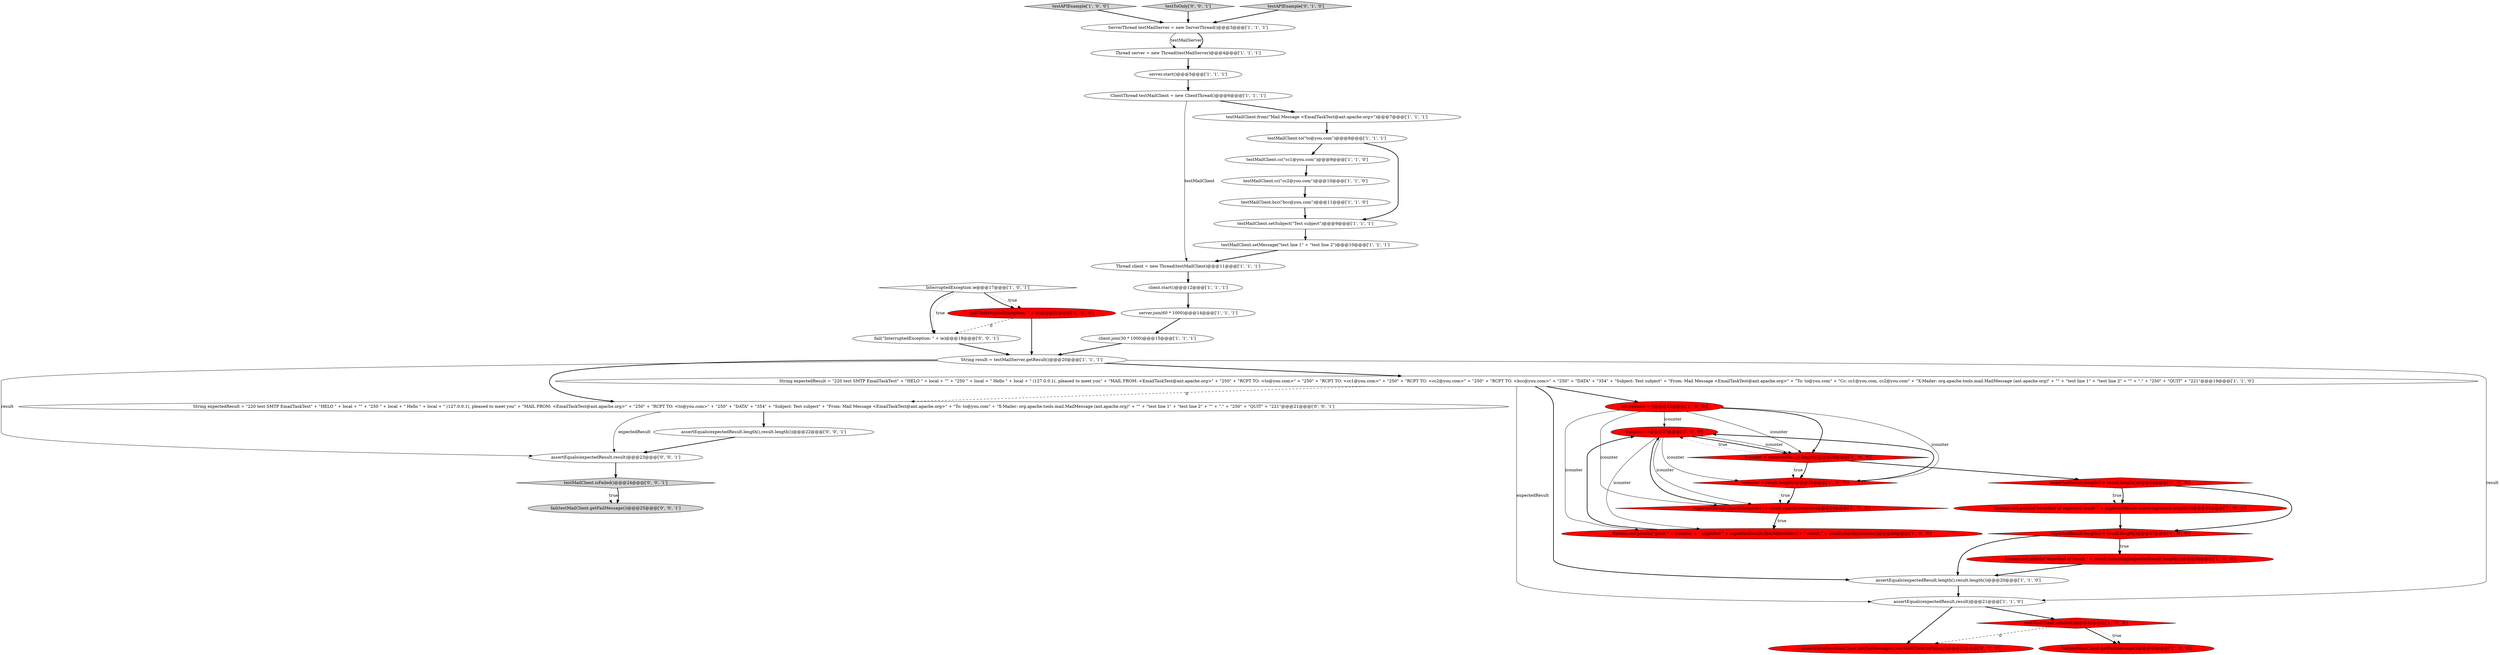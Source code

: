 digraph {
24 [style = filled, label = "testMailClient.bcc(\"bcc@you.com\")@@@11@@@['1', '1', '0']", fillcolor = white, shape = ellipse image = "AAA0AAABBB1BBB"];
22 [style = filled, label = "server.join(60 * 1000)@@@14@@@['1', '1', '1']", fillcolor = white, shape = ellipse image = "AAA0AAABBB1BBB"];
42 [style = filled, label = "String expectedResult = \"220 test SMTP EmailTaskTest\" + \"HELO \" + local + \"\" + \"250 \" + local + \" Hello \" + local + \" (127.0.0.1(, pleased to meet you\" + \"MAIL FROM: <EmailTaskTest@ant.apache.org>\" + \"250\" + \"RCPT TO: <to@you.com>\" + \"250\" + \"DATA\" + \"354\" + \"Subject: Test subject\" + \"From: Mail Message <EmailTaskTest@ant.apache.org>\" + \"To: to@you.com\" + \"X-Mailer: org.apache.tools.mail.MailMessage (ant.apache.org)\" + \"\" + \"test line 1\" + \"test line 2\" + \"\" + \".\" + \"250\" + \"QUIT\" + \"221\"@@@21@@@['0', '0', '1']", fillcolor = white, shape = ellipse image = "AAA0AAABBB3BBB"];
36 [style = filled, label = "assertEquals(expectedResult,result)@@@23@@@['0', '0', '1']", fillcolor = white, shape = ellipse image = "AAA0AAABBB3BBB"];
20 [style = filled, label = "ClientThread testMailClient = new ClientThread()@@@6@@@['1', '1', '1']", fillcolor = white, shape = ellipse image = "AAA0AAABBB1BBB"];
35 [style = filled, label = "assertFalse(testMailClient.getFailMessage(),testMailClient.isFailed())@@@22@@@['0', '1', '0']", fillcolor = red, shape = ellipse image = "AAA1AAABBB2BBB"];
38 [style = filled, label = "testMailClient.isFailed()@@@24@@@['0', '0', '1']", fillcolor = lightgray, shape = diamond image = "AAA0AAABBB3BBB"];
17 [style = filled, label = "icounter++@@@27@@@['1', '0', '0']", fillcolor = red, shape = ellipse image = "AAA1AAABBB1BBB"];
3 [style = filled, label = "client.start()@@@12@@@['1', '1', '1']", fillcolor = white, shape = ellipse image = "AAA0AAABBB1BBB"];
21 [style = filled, label = "ServerThread testMailServer = new ServerThread()@@@3@@@['1', '1', '1']", fillcolor = white, shape = ellipse image = "AAA0AAABBB1BBB"];
2 [style = filled, label = "int icounter = 0@@@25@@@['1', '0', '0']", fillcolor = red, shape = ellipse image = "AAA1AAABBB1BBB"];
40 [style = filled, label = "fail(\"InterruptedException: \" + ie)@@@18@@@['0', '0', '1']", fillcolor = white, shape = ellipse image = "AAA0AAABBB3BBB"];
8 [style = filled, label = "testAPIExample['1', '0', '0']", fillcolor = lightgray, shape = diamond image = "AAA0AAABBB1BBB"];
11 [style = filled, label = "assertEquals(expectedResult.length(),result.length())@@@20@@@['1', '1', '0']", fillcolor = white, shape = ellipse image = "AAA0AAABBB1BBB"];
37 [style = filled, label = "fail(testMailClient.getFailMessage())@@@25@@@['0', '0', '1']", fillcolor = lightgray, shape = ellipse image = "AAA0AAABBB3BBB"];
33 [style = filled, label = "fail(\"InterruptedException: \" + ie)@@@21@@@['1', '0', '0']", fillcolor = red, shape = ellipse image = "AAA1AAABBB1BBB"];
4 [style = filled, label = "Thread client = new Thread(testMailClient)@@@11@@@['1', '1', '1']", fillcolor = white, shape = ellipse image = "AAA0AAABBB1BBB"];
29 [style = filled, label = "testMailClient.isFailed()@@@42@@@['1', '0', '0']", fillcolor = red, shape = diamond image = "AAA1AAABBB1BBB"];
13 [style = filled, label = "testMailClient.from(\"Mail Message <EmailTaskTest@ant.apache.org>\")@@@7@@@['1', '1', '1']", fillcolor = white, shape = ellipse image = "AAA0AAABBB1BBB"];
10 [style = filled, label = "icounter < expectedResult.length()@@@26@@@['1', '0', '0']", fillcolor = red, shape = diamond image = "AAA1AAABBB1BBB"];
19 [style = filled, label = "fail(testMailClient.getFailMessage())@@@43@@@['1', '0', '0']", fillcolor = red, shape = ellipse image = "AAA1AAABBB1BBB"];
12 [style = filled, label = "testMailClient.cc(\"cc2@you.com\")@@@10@@@['1', '1', '0']", fillcolor = white, shape = ellipse image = "AAA0AAABBB1BBB"];
15 [style = filled, label = "assertEquals(expectedResult,result)@@@21@@@['1', '1', '0']", fillcolor = white, shape = ellipse image = "AAA0AAABBB1BBB"];
1 [style = filled, label = "expectedResult.length() > result.length()@@@34@@@['1', '0', '0']", fillcolor = red, shape = diamond image = "AAA1AAABBB1BBB"];
7 [style = filled, label = "String expectedResult = \"220 test SMTP EmailTaskTest\" + \"HELO \" + local + \"\" + \"250 \" + local + \" Hello \" + local + \" (127.0.0.1(, pleased to meet you\" + \"MAIL FROM: <EmailTaskTest@ant.apache.org>\" + \"250\" + \"RCPT TO: <to@you.com>\" + \"250\" + \"RCPT TO: <cc1@you.com>\" + \"250\" + \"RCPT TO: <cc2@you.com>\" + \"250\" + \"RCPT TO: <bcc@you.com>\" + \"250\" + \"DATA\" + \"354\" + \"Subject: Test subject\" + \"From: Mail Message <EmailTaskTest@ant.apache.org>\" + \"To: to@you.com\" + \"Cc: cc1@you.com, cc2@you.com\" + \"X-Mailer: org.apache.tools.mail.MailMessage (ant.apache.org)\" + \"\" + \"test line 1\" + \"test line 2\" + \"\" + \".\" + \"250\" + \"QUIT\" + \"221\"@@@19@@@['1', '1', '0']", fillcolor = white, shape = ellipse image = "AAA0AAABBB1BBB"];
23 [style = filled, label = "expectedResult.length() < result.length()@@@37@@@['1', '0', '0']", fillcolor = red, shape = diamond image = "AAA1AAABBB1BBB"];
39 [style = filled, label = "assertEquals(expectedResult.length(),result.length())@@@22@@@['0', '0', '1']", fillcolor = white, shape = ellipse image = "AAA0AAABBB3BBB"];
41 [style = filled, label = "testToOnly['0', '0', '1']", fillcolor = lightgray, shape = diamond image = "AAA0AAABBB3BBB"];
28 [style = filled, label = "icounter < result.length()@@@28@@@['1', '0', '0']", fillcolor = red, shape = diamond image = "AAA1AAABBB1BBB"];
31 [style = filled, label = "client.join(30 * 1000)@@@15@@@['1', '1', '1']", fillcolor = white, shape = ellipse image = "AAA0AAABBB1BBB"];
0 [style = filled, label = "InterruptedException ie@@@17@@@['1', '0', '1']", fillcolor = white, shape = diamond image = "AAA0AAABBB1BBB"];
26 [style = filled, label = "System.out.println(\"excedent of result \" + result.substring(expectedResult.length()))@@@38@@@['1', '0', '0']", fillcolor = red, shape = ellipse image = "AAA1AAABBB1BBB"];
30 [style = filled, label = "testMailClient.setMessage(\"test line 1\" + \"test line 2\")@@@10@@@['1', '1', '1']", fillcolor = white, shape = ellipse image = "AAA0AAABBB1BBB"];
18 [style = filled, label = "System.out.println(\"posit \" + icounter + \" expected \" + expectedResult.charAt(icounter) + \" result \" + result.charAt(icounter))@@@30@@@['1', '0', '0']", fillcolor = red, shape = ellipse image = "AAA1AAABBB1BBB"];
6 [style = filled, label = "testMailClient.cc(\"cc1@you.com\")@@@9@@@['1', '1', '0']", fillcolor = white, shape = ellipse image = "AAA0AAABBB1BBB"];
32 [style = filled, label = "testMailClient.setSubject(\"Test subject\")@@@9@@@['1', '1', '1']", fillcolor = white, shape = ellipse image = "AAA0AAABBB1BBB"];
25 [style = filled, label = "String result = testMailServer.getResult()@@@20@@@['1', '1', '1']", fillcolor = white, shape = ellipse image = "AAA0AAABBB1BBB"];
34 [style = filled, label = "testAPIExample['0', '1', '0']", fillcolor = lightgray, shape = diamond image = "AAA0AAABBB2BBB"];
5 [style = filled, label = "expectedResult.charAt(icounter) != result.charAt(icounter)@@@29@@@['1', '0', '0']", fillcolor = red, shape = diamond image = "AAA1AAABBB1BBB"];
14 [style = filled, label = "Thread server = new Thread(testMailServer)@@@4@@@['1', '1', '1']", fillcolor = white, shape = ellipse image = "AAA0AAABBB1BBB"];
27 [style = filled, label = "server.start()@@@5@@@['1', '1', '1']", fillcolor = white, shape = ellipse image = "AAA0AAABBB1BBB"];
16 [style = filled, label = "testMailClient.to(\"to@you.com\")@@@8@@@['1', '1', '1']", fillcolor = white, shape = ellipse image = "AAA0AAABBB1BBB"];
9 [style = filled, label = "System.out.println(\"excedent of expected result \" + expectedResult.substring(result.length()))@@@35@@@['1', '0', '0']", fillcolor = red, shape = ellipse image = "AAA1AAABBB1BBB"];
38->37 [style = dotted, label="true"];
17->10 [style = bold, label=""];
21->14 [style = solid, label="testMailServer"];
4->3 [style = bold, label=""];
0->40 [style = dotted, label="true"];
33->40 [style = dashed, label="0"];
28->5 [style = bold, label=""];
20->13 [style = bold, label=""];
31->25 [style = bold, label=""];
10->28 [style = bold, label=""];
7->11 [style = bold, label=""];
20->4 [style = solid, label="testMailClient"];
10->28 [style = dotted, label="true"];
5->18 [style = dotted, label="true"];
25->36 [style = solid, label="result"];
2->5 [style = solid, label="icounter"];
17->5 [style = solid, label="icounter"];
16->6 [style = bold, label=""];
41->21 [style = bold, label=""];
24->32 [style = bold, label=""];
42->39 [style = bold, label=""];
0->33 [style = dotted, label="true"];
23->26 [style = bold, label=""];
22->31 [style = bold, label=""];
18->17 [style = bold, label=""];
40->25 [style = bold, label=""];
25->15 [style = solid, label="result"];
16->32 [style = bold, label=""];
5->18 [style = bold, label=""];
12->24 [style = bold, label=""];
32->30 [style = bold, label=""];
3->22 [style = bold, label=""];
25->7 [style = bold, label=""];
17->28 [style = solid, label="icounter"];
2->10 [style = bold, label=""];
13->16 [style = bold, label=""];
2->17 [style = solid, label="icounter"];
5->17 [style = bold, label=""];
1->9 [style = bold, label=""];
1->23 [style = bold, label=""];
26->11 [style = bold, label=""];
11->15 [style = bold, label=""];
15->35 [style = bold, label=""];
10->17 [style = dotted, label="true"];
7->42 [style = dashed, label="0"];
9->23 [style = bold, label=""];
28->5 [style = dotted, label="true"];
23->26 [style = dotted, label="true"];
2->18 [style = solid, label="icounter"];
2->28 [style = solid, label="icounter"];
17->10 [style = solid, label="icounter"];
0->33 [style = bold, label=""];
29->19 [style = bold, label=""];
33->25 [style = bold, label=""];
38->37 [style = bold, label=""];
30->4 [style = bold, label=""];
7->2 [style = bold, label=""];
1->9 [style = dotted, label="true"];
2->10 [style = solid, label="icounter"];
17->18 [style = solid, label="icounter"];
28->17 [style = bold, label=""];
8->21 [style = bold, label=""];
25->42 [style = bold, label=""];
0->40 [style = bold, label=""];
14->27 [style = bold, label=""];
36->38 [style = bold, label=""];
23->11 [style = bold, label=""];
10->1 [style = bold, label=""];
7->15 [style = solid, label="expectedResult"];
39->36 [style = bold, label=""];
42->36 [style = solid, label="expectedResult"];
27->20 [style = bold, label=""];
15->29 [style = bold, label=""];
34->21 [style = bold, label=""];
29->35 [style = dashed, label="0"];
29->19 [style = dotted, label="true"];
21->14 [style = bold, label=""];
6->12 [style = bold, label=""];
}
